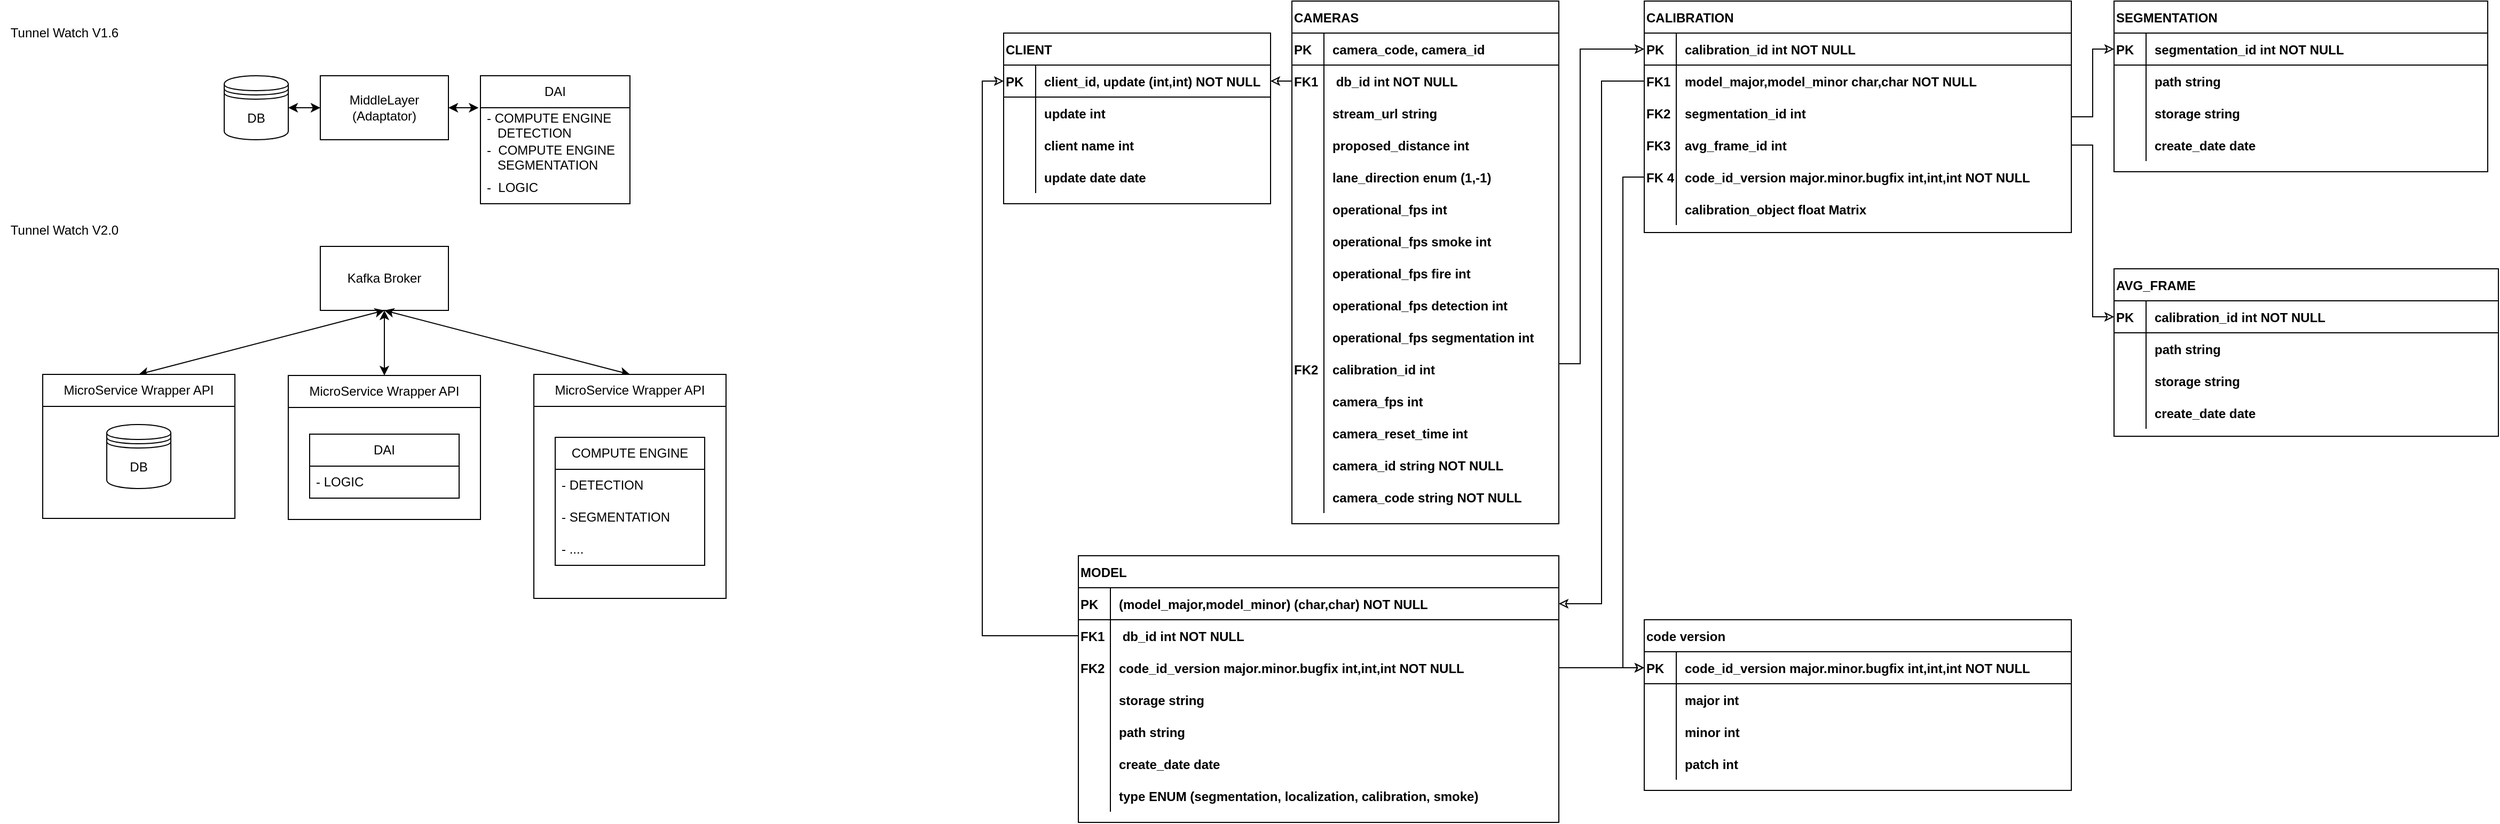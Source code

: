 <mxfile version="20.6.2" type="github">
  <diagram id="R2lEEEUBdFMjLlhIrx00" name="Page-1">
    <mxGraphModel dx="4019" dy="1780" grid="1" gridSize="10" guides="1" tooltips="1" connect="1" arrows="1" fold="1" page="1" pageScale="1" pageWidth="850" pageHeight="1100" math="0" shadow="0" extFonts="Permanent Marker^https://fonts.googleapis.com/css?family=Permanent+Marker">
      <root>
        <mxCell id="0" />
        <mxCell id="1" parent="0" />
        <mxCell id="C-vyLk0tnHw3VtMMgP7b-2" value="SEGMENTATION" style="shape=table;startSize=30;container=1;collapsible=1;childLayout=tableLayout;fixedRows=1;rowLines=0;fontStyle=1;align=left;resizeLast=1;strokeWidth=1;fillOpacity=0;" parent="1" vertex="1">
          <mxGeometry x="1160" y="80" width="350" height="160" as="geometry">
            <mxRectangle x="450" y="120" width="140" height="30" as="alternateBounds" />
          </mxGeometry>
        </mxCell>
        <mxCell id="C-vyLk0tnHw3VtMMgP7b-3" value="" style="shape=partialRectangle;collapsible=0;dropTarget=0;pointerEvents=0;points=[[0,0.5],[1,0.5]];portConstraint=eastwest;top=0;left=0;right=0;bottom=1;strokeWidth=1;startSize=30;fontStyle=1;align=left;fillOpacity=0;" parent="C-vyLk0tnHw3VtMMgP7b-2" vertex="1">
          <mxGeometry y="30" width="350" height="30" as="geometry" />
        </mxCell>
        <mxCell id="C-vyLk0tnHw3VtMMgP7b-4" value="PK" style="shape=partialRectangle;overflow=hidden;connectable=0;top=0;left=0;bottom=0;right=0;fontStyle=1;strokeWidth=1;startSize=30;align=left;fillOpacity=0;" parent="C-vyLk0tnHw3VtMMgP7b-3" vertex="1">
          <mxGeometry width="30" height="30" as="geometry">
            <mxRectangle width="30" height="30" as="alternateBounds" />
          </mxGeometry>
        </mxCell>
        <mxCell id="C-vyLk0tnHw3VtMMgP7b-5" value="segmentation_id int NOT NULL " style="shape=partialRectangle;overflow=hidden;connectable=0;top=0;left=0;bottom=0;right=0;align=left;spacingLeft=6;fontStyle=1;strokeWidth=1;startSize=30;fillOpacity=0;" parent="C-vyLk0tnHw3VtMMgP7b-3" vertex="1">
          <mxGeometry x="30" width="320" height="30" as="geometry">
            <mxRectangle width="320" height="30" as="alternateBounds" />
          </mxGeometry>
        </mxCell>
        <mxCell id="C-vyLk0tnHw3VtMMgP7b-9" value="" style="shape=partialRectangle;collapsible=0;dropTarget=0;pointerEvents=0;points=[[0,0.5],[1,0.5]];portConstraint=eastwest;top=0;left=0;right=0;bottom=0;strokeWidth=1;startSize=30;fontStyle=1;align=left;fillOpacity=0;" parent="C-vyLk0tnHw3VtMMgP7b-2" vertex="1">
          <mxGeometry y="60" width="350" height="30" as="geometry" />
        </mxCell>
        <mxCell id="C-vyLk0tnHw3VtMMgP7b-10" value="" style="shape=partialRectangle;overflow=hidden;connectable=0;top=0;left=0;bottom=0;right=0;strokeWidth=1;startSize=30;fontStyle=1;align=left;fillOpacity=0;" parent="C-vyLk0tnHw3VtMMgP7b-9" vertex="1">
          <mxGeometry width="30" height="30" as="geometry">
            <mxRectangle width="30" height="30" as="alternateBounds" />
          </mxGeometry>
        </mxCell>
        <mxCell id="C-vyLk0tnHw3VtMMgP7b-11" value="path string" style="shape=partialRectangle;overflow=hidden;connectable=0;top=0;left=0;bottom=0;right=0;align=left;spacingLeft=6;strokeWidth=1;startSize=30;fontStyle=1;fillOpacity=0;" parent="C-vyLk0tnHw3VtMMgP7b-9" vertex="1">
          <mxGeometry x="30" width="320" height="30" as="geometry">
            <mxRectangle width="320" height="30" as="alternateBounds" />
          </mxGeometry>
        </mxCell>
        <mxCell id="N7TVtfNPH1mrvqPcN6rD-39" value="" style="shape=partialRectangle;collapsible=0;dropTarget=0;pointerEvents=0;points=[[0,0.5],[1,0.5]];portConstraint=eastwest;top=0;left=0;right=0;bottom=0;strokeWidth=1;startSize=30;fontStyle=1;align=left;fillOpacity=0;" parent="C-vyLk0tnHw3VtMMgP7b-2" vertex="1">
          <mxGeometry y="90" width="350" height="30" as="geometry" />
        </mxCell>
        <mxCell id="N7TVtfNPH1mrvqPcN6rD-40" value="" style="shape=partialRectangle;overflow=hidden;connectable=0;top=0;left=0;bottom=0;right=0;strokeWidth=1;startSize=30;fontStyle=1;align=left;fillOpacity=0;" parent="N7TVtfNPH1mrvqPcN6rD-39" vertex="1">
          <mxGeometry width="30" height="30" as="geometry">
            <mxRectangle width="30" height="30" as="alternateBounds" />
          </mxGeometry>
        </mxCell>
        <mxCell id="N7TVtfNPH1mrvqPcN6rD-41" value="storage string" style="shape=partialRectangle;overflow=hidden;connectable=0;top=0;left=0;bottom=0;right=0;align=left;spacingLeft=6;strokeWidth=1;startSize=30;fontStyle=1;fillOpacity=0;" parent="N7TVtfNPH1mrvqPcN6rD-39" vertex="1">
          <mxGeometry x="30" width="320" height="30" as="geometry">
            <mxRectangle width="320" height="30" as="alternateBounds" />
          </mxGeometry>
        </mxCell>
        <mxCell id="N7TVtfNPH1mrvqPcN6rD-138" value="" style="shape=tableRow;horizontal=0;startSize=0;swimlaneHead=0;swimlaneBody=0;collapsible=0;dropTarget=0;points=[[0,0.5],[1,0.5]];portConstraint=eastwest;top=0;left=0;right=0;bottom=0;strokeWidth=1;fontStyle=1;align=left;fillOpacity=0;" parent="C-vyLk0tnHw3VtMMgP7b-2" vertex="1">
          <mxGeometry y="120" width="350" height="30" as="geometry" />
        </mxCell>
        <mxCell id="N7TVtfNPH1mrvqPcN6rD-139" value="" style="shape=partialRectangle;connectable=0;top=0;left=0;bottom=0;right=0;editable=1;overflow=hidden;strokeWidth=1;startSize=30;fontStyle=1;align=left;fillOpacity=0;" parent="N7TVtfNPH1mrvqPcN6rD-138" vertex="1">
          <mxGeometry width="30" height="30" as="geometry">
            <mxRectangle width="30" height="30" as="alternateBounds" />
          </mxGeometry>
        </mxCell>
        <mxCell id="N7TVtfNPH1mrvqPcN6rD-140" value="create_date date" style="shape=partialRectangle;connectable=0;top=0;left=0;bottom=0;right=0;align=left;spacingLeft=6;overflow=hidden;strokeWidth=1;startSize=30;fontStyle=1;fillOpacity=0;" parent="N7TVtfNPH1mrvqPcN6rD-138" vertex="1">
          <mxGeometry x="30" width="320" height="30" as="geometry">
            <mxRectangle width="320" height="30" as="alternateBounds" />
          </mxGeometry>
        </mxCell>
        <mxCell id="C-vyLk0tnHw3VtMMgP7b-23" value="CAMERAS" style="shape=table;startSize=30;container=1;collapsible=1;childLayout=tableLayout;fixedRows=1;rowLines=0;fontStyle=1;align=left;resizeLast=1;strokeWidth=1;fillOpacity=0;" parent="1" vertex="1">
          <mxGeometry x="390" y="80" width="250" height="490" as="geometry">
            <mxRectangle x="120" y="120" width="100" height="30" as="alternateBounds" />
          </mxGeometry>
        </mxCell>
        <mxCell id="C-vyLk0tnHw3VtMMgP7b-24" value="" style="shape=partialRectangle;collapsible=0;dropTarget=0;pointerEvents=0;points=[[0,0.5],[1,0.5]];portConstraint=eastwest;top=0;left=0;right=0;bottom=1;strokeWidth=1;startSize=30;fontStyle=1;align=left;fillOpacity=0;" parent="C-vyLk0tnHw3VtMMgP7b-23" vertex="1">
          <mxGeometry y="30" width="250" height="30" as="geometry" />
        </mxCell>
        <mxCell id="C-vyLk0tnHw3VtMMgP7b-25" value="PK" style="shape=partialRectangle;overflow=hidden;connectable=0;top=0;left=0;bottom=0;right=0;fontStyle=1;strokeWidth=1;startSize=30;align=left;fillOpacity=0;" parent="C-vyLk0tnHw3VtMMgP7b-24" vertex="1">
          <mxGeometry width="30" height="30" as="geometry">
            <mxRectangle width="30" height="30" as="alternateBounds" />
          </mxGeometry>
        </mxCell>
        <mxCell id="C-vyLk0tnHw3VtMMgP7b-26" value="camera_code, camera_id" style="shape=partialRectangle;overflow=hidden;connectable=0;top=0;left=0;bottom=0;right=0;align=left;spacingLeft=6;fontStyle=1;strokeWidth=1;startSize=30;fillOpacity=0;" parent="C-vyLk0tnHw3VtMMgP7b-24" vertex="1">
          <mxGeometry x="30" width="220" height="30" as="geometry">
            <mxRectangle width="220" height="30" as="alternateBounds" />
          </mxGeometry>
        </mxCell>
        <mxCell id="N7TVtfNPH1mrvqPcN6rD-169" value="" style="shape=tableRow;horizontal=0;startSize=0;swimlaneHead=0;swimlaneBody=0;collapsible=0;dropTarget=0;points=[[0,0.5],[1,0.5]];portConstraint=eastwest;top=0;left=0;right=0;bottom=0;strokeWidth=1;fontStyle=1;align=left;fillOpacity=0;" parent="C-vyLk0tnHw3VtMMgP7b-23" vertex="1">
          <mxGeometry y="60" width="250" height="30" as="geometry" />
        </mxCell>
        <mxCell id="N7TVtfNPH1mrvqPcN6rD-170" value="FK1" style="shape=partialRectangle;connectable=0;top=0;left=0;bottom=0;right=0;fontStyle=1;overflow=hidden;strokeWidth=1;startSize=30;align=left;fillOpacity=0;" parent="N7TVtfNPH1mrvqPcN6rD-169" vertex="1">
          <mxGeometry width="30" height="30" as="geometry">
            <mxRectangle width="30" height="30" as="alternateBounds" />
          </mxGeometry>
        </mxCell>
        <mxCell id="N7TVtfNPH1mrvqPcN6rD-171" value=" db_id int NOT NULL" style="shape=partialRectangle;connectable=0;top=0;left=0;bottom=0;right=0;align=left;spacingLeft=6;fontStyle=1;overflow=hidden;strokeWidth=1;startSize=30;fillOpacity=0;" parent="N7TVtfNPH1mrvqPcN6rD-169" vertex="1">
          <mxGeometry x="30" width="220" height="30" as="geometry">
            <mxRectangle width="220" height="30" as="alternateBounds" />
          </mxGeometry>
        </mxCell>
        <mxCell id="C-vyLk0tnHw3VtMMgP7b-27" value="" style="shape=partialRectangle;collapsible=0;dropTarget=0;pointerEvents=0;points=[[0,0.5],[1,0.5]];portConstraint=eastwest;top=0;left=0;right=0;bottom=0;strokeWidth=1;startSize=30;fontStyle=1;align=left;fillOpacity=0;" parent="C-vyLk0tnHw3VtMMgP7b-23" vertex="1">
          <mxGeometry y="90" width="250" height="30" as="geometry" />
        </mxCell>
        <mxCell id="C-vyLk0tnHw3VtMMgP7b-28" value="" style="shape=partialRectangle;overflow=hidden;connectable=0;top=0;left=0;bottom=0;right=0;strokeWidth=1;startSize=30;fontStyle=1;align=left;fillOpacity=0;" parent="C-vyLk0tnHw3VtMMgP7b-27" vertex="1">
          <mxGeometry width="30" height="30" as="geometry">
            <mxRectangle width="30" height="30" as="alternateBounds" />
          </mxGeometry>
        </mxCell>
        <mxCell id="C-vyLk0tnHw3VtMMgP7b-29" value="stream_url string" style="shape=partialRectangle;overflow=hidden;connectable=0;top=0;left=0;bottom=0;right=0;align=left;spacingLeft=6;strokeWidth=1;startSize=30;fontStyle=1;fillOpacity=0;" parent="C-vyLk0tnHw3VtMMgP7b-27" vertex="1">
          <mxGeometry x="30" width="220" height="30" as="geometry">
            <mxRectangle width="220" height="30" as="alternateBounds" />
          </mxGeometry>
        </mxCell>
        <mxCell id="N7TVtfNPH1mrvqPcN6rD-126" value="" style="shape=tableRow;horizontal=0;startSize=0;swimlaneHead=0;swimlaneBody=0;collapsible=0;dropTarget=0;points=[[0,0.5],[1,0.5]];portConstraint=eastwest;top=0;left=0;right=0;bottom=0;strokeWidth=1;fontStyle=1;align=left;fillOpacity=0;" parent="C-vyLk0tnHw3VtMMgP7b-23" vertex="1">
          <mxGeometry y="120" width="250" height="30" as="geometry" />
        </mxCell>
        <mxCell id="N7TVtfNPH1mrvqPcN6rD-127" value="" style="shape=partialRectangle;connectable=0;top=0;left=0;bottom=0;right=0;editable=1;overflow=hidden;strokeWidth=1;startSize=30;fontStyle=1;align=left;fillOpacity=0;" parent="N7TVtfNPH1mrvqPcN6rD-126" vertex="1">
          <mxGeometry width="30" height="30" as="geometry">
            <mxRectangle width="30" height="30" as="alternateBounds" />
          </mxGeometry>
        </mxCell>
        <mxCell id="N7TVtfNPH1mrvqPcN6rD-128" value="proposed_distance int" style="shape=partialRectangle;connectable=0;top=0;left=0;bottom=0;right=0;align=left;spacingLeft=6;overflow=hidden;strokeWidth=1;startSize=30;fontStyle=1;fillOpacity=0;" parent="N7TVtfNPH1mrvqPcN6rD-126" vertex="1">
          <mxGeometry x="30" width="220" height="30" as="geometry">
            <mxRectangle width="220" height="30" as="alternateBounds" />
          </mxGeometry>
        </mxCell>
        <mxCell id="QD3TEROpQWLYoImufcCq-11" value="" style="shape=tableRow;horizontal=0;startSize=0;swimlaneHead=0;swimlaneBody=0;collapsible=0;dropTarget=0;points=[[0,0.5],[1,0.5]];portConstraint=eastwest;top=0;left=0;right=0;bottom=0;strokeWidth=1;fontStyle=1;align=left;fillOpacity=0;" parent="C-vyLk0tnHw3VtMMgP7b-23" vertex="1">
          <mxGeometry y="150" width="250" height="30" as="geometry" />
        </mxCell>
        <mxCell id="QD3TEROpQWLYoImufcCq-12" value="" style="shape=partialRectangle;connectable=0;top=0;left=0;bottom=0;right=0;editable=1;overflow=hidden;strokeWidth=1;startSize=30;fontStyle=1;align=left;fillOpacity=0;" parent="QD3TEROpQWLYoImufcCq-11" vertex="1">
          <mxGeometry width="30" height="30" as="geometry">
            <mxRectangle width="30" height="30" as="alternateBounds" />
          </mxGeometry>
        </mxCell>
        <mxCell id="QD3TEROpQWLYoImufcCq-13" value="lane_direction enum (1,-1)" style="shape=partialRectangle;connectable=0;top=0;left=0;bottom=0;right=0;align=left;spacingLeft=6;overflow=hidden;strokeWidth=1;startSize=30;fontStyle=1;fillOpacity=0;" parent="QD3TEROpQWLYoImufcCq-11" vertex="1">
          <mxGeometry x="30" width="220" height="30" as="geometry">
            <mxRectangle width="220" height="30" as="alternateBounds" />
          </mxGeometry>
        </mxCell>
        <mxCell id="QD3TEROpQWLYoImufcCq-8" value="" style="shape=tableRow;horizontal=0;startSize=0;swimlaneHead=0;swimlaneBody=0;collapsible=0;dropTarget=0;points=[[0,0.5],[1,0.5]];portConstraint=eastwest;top=0;left=0;right=0;bottom=0;strokeWidth=1;fontStyle=1;align=left;fillOpacity=0;" parent="C-vyLk0tnHw3VtMMgP7b-23" vertex="1">
          <mxGeometry y="180" width="250" height="30" as="geometry" />
        </mxCell>
        <mxCell id="QD3TEROpQWLYoImufcCq-9" value="" style="shape=partialRectangle;connectable=0;top=0;left=0;bottom=0;right=0;editable=1;overflow=hidden;strokeWidth=1;startSize=30;fontStyle=1;align=left;fillOpacity=0;" parent="QD3TEROpQWLYoImufcCq-8" vertex="1">
          <mxGeometry width="30" height="30" as="geometry">
            <mxRectangle width="30" height="30" as="alternateBounds" />
          </mxGeometry>
        </mxCell>
        <mxCell id="QD3TEROpQWLYoImufcCq-10" value="operational_fps int" style="shape=partialRectangle;connectable=0;top=0;left=0;bottom=0;right=0;align=left;spacingLeft=6;overflow=hidden;strokeWidth=1;startSize=30;fontStyle=1;fillOpacity=0;" parent="QD3TEROpQWLYoImufcCq-8" vertex="1">
          <mxGeometry x="30" width="220" height="30" as="geometry">
            <mxRectangle width="220" height="30" as="alternateBounds" />
          </mxGeometry>
        </mxCell>
        <mxCell id="N7TVtfNPH1mrvqPcN6rD-132" value="" style="shape=tableRow;horizontal=0;startSize=0;swimlaneHead=0;swimlaneBody=0;collapsible=0;dropTarget=0;points=[[0,0.5],[1,0.5]];portConstraint=eastwest;top=0;left=0;right=0;bottom=0;strokeWidth=1;fontStyle=1;align=left;fillOpacity=0;" parent="C-vyLk0tnHw3VtMMgP7b-23" vertex="1">
          <mxGeometry y="210" width="250" height="30" as="geometry" />
        </mxCell>
        <mxCell id="N7TVtfNPH1mrvqPcN6rD-133" value="" style="shape=partialRectangle;connectable=0;top=0;left=0;bottom=0;right=0;editable=1;overflow=hidden;strokeWidth=1;startSize=30;fontStyle=1;align=left;fillOpacity=0;" parent="N7TVtfNPH1mrvqPcN6rD-132" vertex="1">
          <mxGeometry width="30" height="30" as="geometry">
            <mxRectangle width="30" height="30" as="alternateBounds" />
          </mxGeometry>
        </mxCell>
        <mxCell id="N7TVtfNPH1mrvqPcN6rD-134" value="operational_fps smoke int" style="shape=partialRectangle;connectable=0;top=0;left=0;bottom=0;right=0;align=left;spacingLeft=6;overflow=hidden;strokeWidth=1;startSize=30;fontStyle=1;fillOpacity=0;" parent="N7TVtfNPH1mrvqPcN6rD-132" vertex="1">
          <mxGeometry x="30" width="220" height="30" as="geometry">
            <mxRectangle width="220" height="30" as="alternateBounds" />
          </mxGeometry>
        </mxCell>
        <mxCell id="QD3TEROpQWLYoImufcCq-101" value="" style="shape=tableRow;horizontal=0;startSize=0;swimlaneHead=0;swimlaneBody=0;collapsible=0;dropTarget=0;points=[[0,0.5],[1,0.5]];portConstraint=eastwest;top=0;left=0;right=0;bottom=0;strokeWidth=1;fontStyle=1;align=left;fillOpacity=0;" parent="C-vyLk0tnHw3VtMMgP7b-23" vertex="1">
          <mxGeometry y="240" width="250" height="30" as="geometry" />
        </mxCell>
        <mxCell id="QD3TEROpQWLYoImufcCq-102" value="" style="shape=partialRectangle;connectable=0;top=0;left=0;bottom=0;right=0;editable=1;overflow=hidden;strokeWidth=1;startSize=30;fontStyle=1;align=left;fillOpacity=0;" parent="QD3TEROpQWLYoImufcCq-101" vertex="1">
          <mxGeometry width="30" height="30" as="geometry">
            <mxRectangle width="30" height="30" as="alternateBounds" />
          </mxGeometry>
        </mxCell>
        <mxCell id="QD3TEROpQWLYoImufcCq-103" value="operational_fps fire int" style="shape=partialRectangle;connectable=0;top=0;left=0;bottom=0;right=0;align=left;spacingLeft=6;overflow=hidden;strokeWidth=1;startSize=30;fontStyle=1;fillOpacity=0;" parent="QD3TEROpQWLYoImufcCq-101" vertex="1">
          <mxGeometry x="30" width="220" height="30" as="geometry">
            <mxRectangle width="220" height="30" as="alternateBounds" />
          </mxGeometry>
        </mxCell>
        <mxCell id="uGHviyEp8HrkVmWR_QCQ-53" value="" style="shape=tableRow;horizontal=0;startSize=0;swimlaneHead=0;swimlaneBody=0;collapsible=0;dropTarget=0;points=[[0,0.5],[1,0.5]];portConstraint=eastwest;top=0;left=0;right=0;bottom=0;strokeWidth=1;fontStyle=1;align=left;fillOpacity=0;" vertex="1" parent="C-vyLk0tnHw3VtMMgP7b-23">
          <mxGeometry y="270" width="250" height="30" as="geometry" />
        </mxCell>
        <mxCell id="uGHviyEp8HrkVmWR_QCQ-54" value="" style="shape=partialRectangle;connectable=0;top=0;left=0;bottom=0;right=0;editable=1;overflow=hidden;strokeWidth=1;startSize=30;fontStyle=1;align=left;fillOpacity=0;" vertex="1" parent="uGHviyEp8HrkVmWR_QCQ-53">
          <mxGeometry width="30" height="30" as="geometry">
            <mxRectangle width="30" height="30" as="alternateBounds" />
          </mxGeometry>
        </mxCell>
        <mxCell id="uGHviyEp8HrkVmWR_QCQ-55" value="operational_fps detection int" style="shape=partialRectangle;connectable=0;top=0;left=0;bottom=0;right=0;align=left;spacingLeft=6;overflow=hidden;strokeWidth=1;startSize=30;fontStyle=1;fillOpacity=0;" vertex="1" parent="uGHviyEp8HrkVmWR_QCQ-53">
          <mxGeometry x="30" width="220" height="30" as="geometry">
            <mxRectangle width="220" height="30" as="alternateBounds" />
          </mxGeometry>
        </mxCell>
        <mxCell id="QD3TEROpQWLYoImufcCq-14" value="" style="shape=tableRow;horizontal=0;startSize=0;swimlaneHead=0;swimlaneBody=0;collapsible=0;dropTarget=0;points=[[0,0.5],[1,0.5]];portConstraint=eastwest;top=0;left=0;right=0;bottom=0;strokeWidth=1;fontStyle=1;align=left;fillOpacity=0;" parent="C-vyLk0tnHw3VtMMgP7b-23" vertex="1">
          <mxGeometry y="300" width="250" height="30" as="geometry" />
        </mxCell>
        <mxCell id="QD3TEROpQWLYoImufcCq-15" value="" style="shape=partialRectangle;connectable=0;top=0;left=0;bottom=0;right=0;editable=1;overflow=hidden;strokeWidth=1;startSize=30;fontStyle=1;align=left;fillOpacity=0;" parent="QD3TEROpQWLYoImufcCq-14" vertex="1">
          <mxGeometry width="30" height="30" as="geometry">
            <mxRectangle width="30" height="30" as="alternateBounds" />
          </mxGeometry>
        </mxCell>
        <mxCell id="QD3TEROpQWLYoImufcCq-16" value="operational_fps segmentation int" style="shape=partialRectangle;connectable=0;top=0;left=0;bottom=0;right=0;align=left;spacingLeft=6;overflow=hidden;strokeWidth=1;startSize=30;fontStyle=1;fillOpacity=0;" parent="QD3TEROpQWLYoImufcCq-14" vertex="1">
          <mxGeometry x="30" width="220" height="30" as="geometry">
            <mxRectangle width="220" height="30" as="alternateBounds" />
          </mxGeometry>
        </mxCell>
        <mxCell id="QD3TEROpQWLYoImufcCq-22" value="" style="shape=tableRow;horizontal=0;startSize=0;swimlaneHead=0;swimlaneBody=0;collapsible=0;dropTarget=0;points=[[0,0.5],[1,0.5]];portConstraint=eastwest;top=0;left=0;right=0;bottom=0;strokeWidth=1;fontStyle=1;align=left;fillOpacity=0;" parent="C-vyLk0tnHw3VtMMgP7b-23" vertex="1">
          <mxGeometry y="330" width="250" height="30" as="geometry" />
        </mxCell>
        <mxCell id="QD3TEROpQWLYoImufcCq-23" value="FK2" style="shape=partialRectangle;connectable=0;top=0;left=0;bottom=0;right=0;editable=1;overflow=hidden;strokeWidth=1;startSize=30;fontStyle=1;align=left;fillOpacity=0;" parent="QD3TEROpQWLYoImufcCq-22" vertex="1">
          <mxGeometry width="30" height="30" as="geometry">
            <mxRectangle width="30" height="30" as="alternateBounds" />
          </mxGeometry>
        </mxCell>
        <mxCell id="QD3TEROpQWLYoImufcCq-24" value="calibration_id int" style="shape=partialRectangle;connectable=0;top=0;left=0;bottom=0;right=0;align=left;spacingLeft=6;overflow=hidden;strokeWidth=1;startSize=30;fontStyle=1;fillOpacity=0;" parent="QD3TEROpQWLYoImufcCq-22" vertex="1">
          <mxGeometry x="30" width="220" height="30" as="geometry">
            <mxRectangle width="220" height="30" as="alternateBounds" />
          </mxGeometry>
        </mxCell>
        <mxCell id="uGHviyEp8HrkVmWR_QCQ-50" value="" style="shape=tableRow;horizontal=0;startSize=0;swimlaneHead=0;swimlaneBody=0;collapsible=0;dropTarget=0;points=[[0,0.5],[1,0.5]];portConstraint=eastwest;top=0;left=0;right=0;bottom=0;strokeWidth=1;fontStyle=1;align=left;fillOpacity=0;" vertex="1" parent="C-vyLk0tnHw3VtMMgP7b-23">
          <mxGeometry y="360" width="250" height="30" as="geometry" />
        </mxCell>
        <mxCell id="uGHviyEp8HrkVmWR_QCQ-51" value="" style="shape=partialRectangle;connectable=0;top=0;left=0;bottom=0;right=0;editable=1;overflow=hidden;strokeWidth=1;startSize=30;fontStyle=1;align=left;fillOpacity=0;" vertex="1" parent="uGHviyEp8HrkVmWR_QCQ-50">
          <mxGeometry width="30" height="30" as="geometry">
            <mxRectangle width="30" height="30" as="alternateBounds" />
          </mxGeometry>
        </mxCell>
        <mxCell id="uGHviyEp8HrkVmWR_QCQ-52" value="camera_fps int" style="shape=partialRectangle;connectable=0;top=0;left=0;bottom=0;right=0;align=left;spacingLeft=6;overflow=hidden;strokeWidth=1;startSize=30;fontStyle=1;fillOpacity=0;" vertex="1" parent="uGHviyEp8HrkVmWR_QCQ-50">
          <mxGeometry x="30" width="220" height="30" as="geometry">
            <mxRectangle width="220" height="30" as="alternateBounds" />
          </mxGeometry>
        </mxCell>
        <mxCell id="QD3TEROpQWLYoImufcCq-19" value="" style="shape=tableRow;horizontal=0;startSize=0;swimlaneHead=0;swimlaneBody=0;collapsible=0;dropTarget=0;points=[[0,0.5],[1,0.5]];portConstraint=eastwest;top=0;left=0;right=0;bottom=0;strokeWidth=1;fontStyle=1;align=left;fillOpacity=0;" parent="C-vyLk0tnHw3VtMMgP7b-23" vertex="1">
          <mxGeometry y="390" width="250" height="30" as="geometry" />
        </mxCell>
        <mxCell id="QD3TEROpQWLYoImufcCq-20" value="" style="shape=partialRectangle;connectable=0;top=0;left=0;bottom=0;right=0;editable=1;overflow=hidden;strokeWidth=1;startSize=30;fontStyle=1;align=left;fillOpacity=0;" parent="QD3TEROpQWLYoImufcCq-19" vertex="1">
          <mxGeometry width="30" height="30" as="geometry">
            <mxRectangle width="30" height="30" as="alternateBounds" />
          </mxGeometry>
        </mxCell>
        <mxCell id="QD3TEROpQWLYoImufcCq-21" value="camera_reset_time int" style="shape=partialRectangle;connectable=0;top=0;left=0;bottom=0;right=0;align=left;spacingLeft=6;overflow=hidden;strokeWidth=1;startSize=30;fontStyle=1;fillOpacity=0;" parent="QD3TEROpQWLYoImufcCq-19" vertex="1">
          <mxGeometry x="30" width="220" height="30" as="geometry">
            <mxRectangle width="220" height="30" as="alternateBounds" />
          </mxGeometry>
        </mxCell>
        <mxCell id="QD3TEROpQWLYoImufcCq-4" value="" style="shape=tableRow;horizontal=0;startSize=0;swimlaneHead=0;swimlaneBody=0;collapsible=0;dropTarget=0;points=[[0,0.5],[1,0.5]];portConstraint=eastwest;top=0;left=0;right=0;bottom=0;strokeWidth=1;fontStyle=1;align=left;fillOpacity=0;" parent="C-vyLk0tnHw3VtMMgP7b-23" vertex="1">
          <mxGeometry y="420" width="250" height="30" as="geometry" />
        </mxCell>
        <mxCell id="QD3TEROpQWLYoImufcCq-5" value="" style="shape=partialRectangle;connectable=0;top=0;left=0;bottom=0;right=0;editable=1;overflow=hidden;strokeWidth=1;startSize=30;fontStyle=1;align=left;fillOpacity=0;" parent="QD3TEROpQWLYoImufcCq-4" vertex="1">
          <mxGeometry width="30" height="30" as="geometry">
            <mxRectangle width="30" height="30" as="alternateBounds" />
          </mxGeometry>
        </mxCell>
        <mxCell id="QD3TEROpQWLYoImufcCq-6" value="camera_id string NOT NULL" style="shape=partialRectangle;connectable=0;top=0;left=0;bottom=0;right=0;align=left;spacingLeft=6;overflow=hidden;strokeWidth=1;startSize=30;fontStyle=1;fillOpacity=0;" parent="QD3TEROpQWLYoImufcCq-4" vertex="1">
          <mxGeometry x="30" width="220" height="30" as="geometry">
            <mxRectangle width="220" height="30" as="alternateBounds" />
          </mxGeometry>
        </mxCell>
        <mxCell id="N7TVtfNPH1mrvqPcN6rD-135" value="" style="shape=tableRow;horizontal=0;startSize=0;swimlaneHead=0;swimlaneBody=0;collapsible=0;dropTarget=0;points=[[0,0.5],[1,0.5]];portConstraint=eastwest;top=0;left=0;right=0;bottom=0;strokeWidth=1;fontStyle=1;align=left;fillOpacity=0;" parent="C-vyLk0tnHw3VtMMgP7b-23" vertex="1">
          <mxGeometry y="450" width="250" height="30" as="geometry" />
        </mxCell>
        <mxCell id="N7TVtfNPH1mrvqPcN6rD-136" value="" style="shape=partialRectangle;connectable=0;top=0;left=0;bottom=0;right=0;editable=1;overflow=hidden;strokeWidth=1;startSize=30;fontStyle=1;align=left;fillOpacity=0;" parent="N7TVtfNPH1mrvqPcN6rD-135" vertex="1">
          <mxGeometry width="30" height="30" as="geometry">
            <mxRectangle width="30" height="30" as="alternateBounds" />
          </mxGeometry>
        </mxCell>
        <mxCell id="N7TVtfNPH1mrvqPcN6rD-137" value="camera_code string NOT NULL" style="shape=partialRectangle;connectable=0;top=0;left=0;bottom=0;right=0;align=left;spacingLeft=6;overflow=hidden;strokeWidth=1;startSize=30;fontStyle=1;fillOpacity=0;" parent="N7TVtfNPH1mrvqPcN6rD-135" vertex="1">
          <mxGeometry x="30" width="220" height="30" as="geometry">
            <mxRectangle width="220" height="30" as="alternateBounds" />
          </mxGeometry>
        </mxCell>
        <mxCell id="N7TVtfNPH1mrvqPcN6rD-150" value="CLIENT" style="shape=table;startSize=30;container=1;collapsible=1;childLayout=tableLayout;fixedRows=1;rowLines=0;fontStyle=1;align=left;resizeLast=1;strokeWidth=1;fillOpacity=0;" parent="1" vertex="1">
          <mxGeometry x="120" y="110" width="250" height="160" as="geometry">
            <mxRectangle x="120" y="120" width="100" height="30" as="alternateBounds" />
          </mxGeometry>
        </mxCell>
        <mxCell id="N7TVtfNPH1mrvqPcN6rD-151" value="" style="shape=partialRectangle;collapsible=0;dropTarget=0;pointerEvents=0;points=[[0,0.5],[1,0.5]];portConstraint=eastwest;top=0;left=0;right=0;bottom=1;strokeWidth=1;startSize=30;fontStyle=1;align=left;fillOpacity=0;" parent="N7TVtfNPH1mrvqPcN6rD-150" vertex="1">
          <mxGeometry y="30" width="250" height="30" as="geometry" />
        </mxCell>
        <mxCell id="N7TVtfNPH1mrvqPcN6rD-152" value="PK" style="shape=partialRectangle;overflow=hidden;connectable=0;top=0;left=0;bottom=0;right=0;fontStyle=1;strokeWidth=1;startSize=30;align=left;fillOpacity=0;" parent="N7TVtfNPH1mrvqPcN6rD-151" vertex="1">
          <mxGeometry width="30" height="30" as="geometry">
            <mxRectangle width="30" height="30" as="alternateBounds" />
          </mxGeometry>
        </mxCell>
        <mxCell id="N7TVtfNPH1mrvqPcN6rD-153" value="client_id, update (int,int) NOT NULL" style="shape=partialRectangle;overflow=hidden;connectable=0;top=0;left=0;bottom=0;right=0;align=left;spacingLeft=6;fontStyle=1;strokeWidth=1;startSize=30;fillOpacity=0;" parent="N7TVtfNPH1mrvqPcN6rD-151" vertex="1">
          <mxGeometry x="30" width="220" height="30" as="geometry">
            <mxRectangle width="220" height="30" as="alternateBounds" />
          </mxGeometry>
        </mxCell>
        <mxCell id="uGHviyEp8HrkVmWR_QCQ-44" value="" style="shape=partialRectangle;collapsible=0;dropTarget=0;pointerEvents=0;points=[[0,0.5],[1,0.5]];portConstraint=eastwest;top=0;left=0;right=0;bottom=0;strokeWidth=1;startSize=30;fontStyle=1;align=left;fillOpacity=0;" vertex="1" parent="N7TVtfNPH1mrvqPcN6rD-150">
          <mxGeometry y="60" width="250" height="30" as="geometry" />
        </mxCell>
        <mxCell id="uGHviyEp8HrkVmWR_QCQ-45" value="" style="shape=partialRectangle;overflow=hidden;connectable=0;top=0;left=0;bottom=0;right=0;strokeWidth=1;startSize=30;fontStyle=1;align=left;fillOpacity=0;" vertex="1" parent="uGHviyEp8HrkVmWR_QCQ-44">
          <mxGeometry width="30" height="30" as="geometry">
            <mxRectangle width="30" height="30" as="alternateBounds" />
          </mxGeometry>
        </mxCell>
        <mxCell id="uGHviyEp8HrkVmWR_QCQ-46" value="update int" style="shape=partialRectangle;overflow=hidden;connectable=0;top=0;left=0;bottom=0;right=0;align=left;spacingLeft=6;strokeWidth=1;startSize=30;fontStyle=1;fillOpacity=0;" vertex="1" parent="uGHviyEp8HrkVmWR_QCQ-44">
          <mxGeometry x="30" width="220" height="30" as="geometry">
            <mxRectangle width="220" height="30" as="alternateBounds" />
          </mxGeometry>
        </mxCell>
        <mxCell id="uGHviyEp8HrkVmWR_QCQ-47" value="" style="shape=partialRectangle;collapsible=0;dropTarget=0;pointerEvents=0;points=[[0,0.5],[1,0.5]];portConstraint=eastwest;top=0;left=0;right=0;bottom=0;strokeWidth=1;startSize=30;fontStyle=1;align=left;fillOpacity=0;" vertex="1" parent="N7TVtfNPH1mrvqPcN6rD-150">
          <mxGeometry y="90" width="250" height="30" as="geometry" />
        </mxCell>
        <mxCell id="uGHviyEp8HrkVmWR_QCQ-48" value="" style="shape=partialRectangle;overflow=hidden;connectable=0;top=0;left=0;bottom=0;right=0;strokeWidth=1;startSize=30;fontStyle=1;align=left;fillOpacity=0;" vertex="1" parent="uGHviyEp8HrkVmWR_QCQ-47">
          <mxGeometry width="30" height="30" as="geometry">
            <mxRectangle width="30" height="30" as="alternateBounds" />
          </mxGeometry>
        </mxCell>
        <mxCell id="uGHviyEp8HrkVmWR_QCQ-49" value="client name int" style="shape=partialRectangle;overflow=hidden;connectable=0;top=0;left=0;bottom=0;right=0;align=left;spacingLeft=6;strokeWidth=1;startSize=30;fontStyle=1;fillOpacity=0;" vertex="1" parent="uGHviyEp8HrkVmWR_QCQ-47">
          <mxGeometry x="30" width="220" height="30" as="geometry">
            <mxRectangle width="220" height="30" as="alternateBounds" />
          </mxGeometry>
        </mxCell>
        <mxCell id="N7TVtfNPH1mrvqPcN6rD-154" value="" style="shape=partialRectangle;collapsible=0;dropTarget=0;pointerEvents=0;points=[[0,0.5],[1,0.5]];portConstraint=eastwest;top=0;left=0;right=0;bottom=0;strokeWidth=1;startSize=30;fontStyle=1;align=left;fillOpacity=0;" parent="N7TVtfNPH1mrvqPcN6rD-150" vertex="1">
          <mxGeometry y="120" width="250" height="30" as="geometry" />
        </mxCell>
        <mxCell id="N7TVtfNPH1mrvqPcN6rD-155" value="" style="shape=partialRectangle;overflow=hidden;connectable=0;top=0;left=0;bottom=0;right=0;strokeWidth=1;startSize=30;fontStyle=1;align=left;fillOpacity=0;" parent="N7TVtfNPH1mrvqPcN6rD-154" vertex="1">
          <mxGeometry width="30" height="30" as="geometry">
            <mxRectangle width="30" height="30" as="alternateBounds" />
          </mxGeometry>
        </mxCell>
        <mxCell id="N7TVtfNPH1mrvqPcN6rD-156" value="update date date" style="shape=partialRectangle;overflow=hidden;connectable=0;top=0;left=0;bottom=0;right=0;align=left;spacingLeft=6;strokeWidth=1;startSize=30;fontStyle=1;fillOpacity=0;" parent="N7TVtfNPH1mrvqPcN6rD-154" vertex="1">
          <mxGeometry x="30" width="220" height="30" as="geometry">
            <mxRectangle width="220" height="30" as="alternateBounds" />
          </mxGeometry>
        </mxCell>
        <mxCell id="N7TVtfNPH1mrvqPcN6rD-172" style="edgeStyle=orthogonalEdgeStyle;rounded=0;orthogonalLoop=1;jettySize=auto;html=1;exitX=0;exitY=0.5;exitDx=0;exitDy=0;entryX=1;entryY=0.5;entryDx=0;entryDy=0;strokeWidth=1;fontSize=12;startSize=30;fontStyle=1;align=left;fillOpacity=0;" parent="1" source="N7TVtfNPH1mrvqPcN6rD-169" target="N7TVtfNPH1mrvqPcN6rD-151" edge="1">
          <mxGeometry relative="1" as="geometry" />
        </mxCell>
        <mxCell id="N7TVtfNPH1mrvqPcN6rD-192" value="MODEL" style="shape=table;startSize=30;container=1;collapsible=1;childLayout=tableLayout;fixedRows=1;rowLines=0;fontStyle=1;align=left;resizeLast=1;strokeWidth=1;fillOpacity=0;" parent="1" vertex="1">
          <mxGeometry x="190" y="600" width="450" height="250" as="geometry">
            <mxRectangle x="120" y="120" width="100" height="30" as="alternateBounds" />
          </mxGeometry>
        </mxCell>
        <mxCell id="N7TVtfNPH1mrvqPcN6rD-193" value="" style="shape=partialRectangle;collapsible=0;dropTarget=0;pointerEvents=0;points=[[0,0.5],[1,0.5]];portConstraint=eastwest;top=0;left=0;right=0;bottom=1;strokeWidth=1;startSize=30;fontStyle=1;align=left;fillOpacity=0;" parent="N7TVtfNPH1mrvqPcN6rD-192" vertex="1">
          <mxGeometry y="30" width="450" height="30" as="geometry" />
        </mxCell>
        <mxCell id="N7TVtfNPH1mrvqPcN6rD-194" value="PK" style="shape=partialRectangle;overflow=hidden;connectable=0;top=0;left=0;bottom=0;right=0;fontStyle=1;strokeWidth=1;startSize=30;align=left;fillOpacity=0;" parent="N7TVtfNPH1mrvqPcN6rD-193" vertex="1">
          <mxGeometry width="30" height="30" as="geometry">
            <mxRectangle width="30" height="30" as="alternateBounds" />
          </mxGeometry>
        </mxCell>
        <mxCell id="N7TVtfNPH1mrvqPcN6rD-195" value="(model_major,model_minor) (char,char) NOT NULL" style="shape=partialRectangle;overflow=hidden;connectable=0;top=0;left=0;bottom=0;right=0;align=left;spacingLeft=6;fontStyle=1;strokeWidth=1;startSize=30;fillOpacity=0;" parent="N7TVtfNPH1mrvqPcN6rD-193" vertex="1">
          <mxGeometry x="30" width="420" height="30" as="geometry">
            <mxRectangle width="420" height="30" as="alternateBounds" />
          </mxGeometry>
        </mxCell>
        <mxCell id="N7TVtfNPH1mrvqPcN6rD-199" value="" style="shape=tableRow;horizontal=0;startSize=0;swimlaneHead=0;swimlaneBody=0;collapsible=0;dropTarget=0;points=[[0,0.5],[1,0.5]];portConstraint=eastwest;top=0;left=0;right=0;bottom=0;strokeWidth=1;fontStyle=1;align=left;fillOpacity=0;" parent="N7TVtfNPH1mrvqPcN6rD-192" vertex="1">
          <mxGeometry y="60" width="450" height="30" as="geometry" />
        </mxCell>
        <mxCell id="N7TVtfNPH1mrvqPcN6rD-200" value="FK1" style="shape=partialRectangle;connectable=0;top=0;left=0;bottom=0;right=0;fontStyle=1;overflow=hidden;strokeWidth=1;startSize=30;align=left;fillOpacity=0;" parent="N7TVtfNPH1mrvqPcN6rD-199" vertex="1">
          <mxGeometry width="30" height="30" as="geometry">
            <mxRectangle width="30" height="30" as="alternateBounds" />
          </mxGeometry>
        </mxCell>
        <mxCell id="N7TVtfNPH1mrvqPcN6rD-201" value=" db_id int NOT NULL" style="shape=partialRectangle;connectable=0;top=0;left=0;bottom=0;right=0;align=left;spacingLeft=6;fontStyle=1;overflow=hidden;strokeWidth=1;startSize=30;fillOpacity=0;" parent="N7TVtfNPH1mrvqPcN6rD-199" vertex="1">
          <mxGeometry x="30" width="420" height="30" as="geometry">
            <mxRectangle width="420" height="30" as="alternateBounds" />
          </mxGeometry>
        </mxCell>
        <mxCell id="BFBuDWP6qZN-34i26mXP-14" value="" style="shape=tableRow;horizontal=0;startSize=0;swimlaneHead=0;swimlaneBody=0;collapsible=0;dropTarget=0;points=[[0,0.5],[1,0.5]];portConstraint=eastwest;top=0;left=0;right=0;bottom=0;strokeWidth=1;fontStyle=1;align=left;fillOpacity=0;" parent="N7TVtfNPH1mrvqPcN6rD-192" vertex="1">
          <mxGeometry y="90" width="450" height="30" as="geometry" />
        </mxCell>
        <mxCell id="BFBuDWP6qZN-34i26mXP-15" value="FK2" style="shape=partialRectangle;connectable=0;top=0;left=0;bottom=0;right=0;fontStyle=1;overflow=hidden;strokeWidth=1;startSize=30;align=left;fillOpacity=0;" parent="BFBuDWP6qZN-34i26mXP-14" vertex="1">
          <mxGeometry width="30" height="30" as="geometry">
            <mxRectangle width="30" height="30" as="alternateBounds" />
          </mxGeometry>
        </mxCell>
        <mxCell id="BFBuDWP6qZN-34i26mXP-16" value="code_id_version major.minor.bugfix int,int,int NOT NULL" style="shape=partialRectangle;connectable=0;top=0;left=0;bottom=0;right=0;align=left;spacingLeft=6;fontStyle=1;overflow=hidden;strokeWidth=1;startSize=30;fillOpacity=0;" parent="BFBuDWP6qZN-34i26mXP-14" vertex="1">
          <mxGeometry x="30" width="420" height="30" as="geometry">
            <mxRectangle width="420" height="30" as="alternateBounds" />
          </mxGeometry>
        </mxCell>
        <mxCell id="N7TVtfNPH1mrvqPcN6rD-196" value="" style="shape=partialRectangle;collapsible=0;dropTarget=0;pointerEvents=0;points=[[0,0.5],[1,0.5]];portConstraint=eastwest;top=0;left=0;right=0;bottom=0;strokeWidth=1;startSize=30;fontStyle=1;align=left;fillOpacity=0;" parent="N7TVtfNPH1mrvqPcN6rD-192" vertex="1">
          <mxGeometry y="120" width="450" height="30" as="geometry" />
        </mxCell>
        <mxCell id="N7TVtfNPH1mrvqPcN6rD-197" value="" style="shape=partialRectangle;overflow=hidden;connectable=0;top=0;left=0;bottom=0;right=0;strokeWidth=1;startSize=30;fontStyle=1;align=left;fillOpacity=0;" parent="N7TVtfNPH1mrvqPcN6rD-196" vertex="1">
          <mxGeometry width="30" height="30" as="geometry">
            <mxRectangle width="30" height="30" as="alternateBounds" />
          </mxGeometry>
        </mxCell>
        <mxCell id="N7TVtfNPH1mrvqPcN6rD-198" value="storage string" style="shape=partialRectangle;overflow=hidden;connectable=0;top=0;left=0;bottom=0;right=0;align=left;spacingLeft=6;strokeWidth=1;startSize=30;fontStyle=1;fillOpacity=0;" parent="N7TVtfNPH1mrvqPcN6rD-196" vertex="1">
          <mxGeometry x="30" width="420" height="30" as="geometry">
            <mxRectangle width="420" height="30" as="alternateBounds" />
          </mxGeometry>
        </mxCell>
        <mxCell id="N7TVtfNPH1mrvqPcN6rD-202" value="" style="shape=tableRow;horizontal=0;startSize=0;swimlaneHead=0;swimlaneBody=0;collapsible=0;dropTarget=0;points=[[0,0.5],[1,0.5]];portConstraint=eastwest;top=0;left=0;right=0;bottom=0;strokeWidth=1;fontStyle=1;align=left;fillOpacity=0;" parent="N7TVtfNPH1mrvqPcN6rD-192" vertex="1">
          <mxGeometry y="150" width="450" height="30" as="geometry" />
        </mxCell>
        <mxCell id="N7TVtfNPH1mrvqPcN6rD-203" value="" style="shape=partialRectangle;connectable=0;top=0;left=0;bottom=0;right=0;editable=1;overflow=hidden;strokeWidth=1;startSize=30;fontStyle=1;align=left;fillOpacity=0;" parent="N7TVtfNPH1mrvqPcN6rD-202" vertex="1">
          <mxGeometry width="30" height="30" as="geometry">
            <mxRectangle width="30" height="30" as="alternateBounds" />
          </mxGeometry>
        </mxCell>
        <mxCell id="N7TVtfNPH1mrvqPcN6rD-204" value="path string" style="shape=partialRectangle;connectable=0;top=0;left=0;bottom=0;right=0;align=left;spacingLeft=6;overflow=hidden;strokeWidth=1;startSize=30;fontStyle=1;fillOpacity=0;" parent="N7TVtfNPH1mrvqPcN6rD-202" vertex="1">
          <mxGeometry x="30" width="420" height="30" as="geometry">
            <mxRectangle width="420" height="30" as="alternateBounds" />
          </mxGeometry>
        </mxCell>
        <mxCell id="N7TVtfNPH1mrvqPcN6rD-208" value="" style="shape=tableRow;horizontal=0;startSize=0;swimlaneHead=0;swimlaneBody=0;collapsible=0;dropTarget=0;points=[[0,0.5],[1,0.5]];portConstraint=eastwest;top=0;left=0;right=0;bottom=0;strokeWidth=1;fontStyle=1;align=left;fillOpacity=0;" parent="N7TVtfNPH1mrvqPcN6rD-192" vertex="1">
          <mxGeometry y="180" width="450" height="30" as="geometry" />
        </mxCell>
        <mxCell id="N7TVtfNPH1mrvqPcN6rD-209" value="" style="shape=partialRectangle;connectable=0;top=0;left=0;bottom=0;right=0;editable=1;overflow=hidden;strokeWidth=1;startSize=30;fontStyle=1;align=left;fillOpacity=0;" parent="N7TVtfNPH1mrvqPcN6rD-208" vertex="1">
          <mxGeometry width="30" height="30" as="geometry">
            <mxRectangle width="30" height="30" as="alternateBounds" />
          </mxGeometry>
        </mxCell>
        <mxCell id="N7TVtfNPH1mrvqPcN6rD-210" value="create_date date" style="shape=partialRectangle;connectable=0;top=0;left=0;bottom=0;right=0;align=left;spacingLeft=6;overflow=hidden;strokeWidth=1;startSize=30;fontStyle=1;fillOpacity=0;" parent="N7TVtfNPH1mrvqPcN6rD-208" vertex="1">
          <mxGeometry x="30" width="420" height="30" as="geometry">
            <mxRectangle width="420" height="30" as="alternateBounds" />
          </mxGeometry>
        </mxCell>
        <mxCell id="BFBuDWP6qZN-34i26mXP-18" value="" style="shape=tableRow;horizontal=0;startSize=0;swimlaneHead=0;swimlaneBody=0;collapsible=0;dropTarget=0;points=[[0,0.5],[1,0.5]];portConstraint=eastwest;top=0;left=0;right=0;bottom=0;strokeWidth=1;fontStyle=1;align=left;fillOpacity=0;" parent="N7TVtfNPH1mrvqPcN6rD-192" vertex="1">
          <mxGeometry y="210" width="450" height="30" as="geometry" />
        </mxCell>
        <mxCell id="BFBuDWP6qZN-34i26mXP-19" value="" style="shape=partialRectangle;connectable=0;top=0;left=0;bottom=0;right=0;editable=1;overflow=hidden;strokeWidth=1;startSize=30;fontStyle=1;align=left;fillOpacity=0;" parent="BFBuDWP6qZN-34i26mXP-18" vertex="1">
          <mxGeometry width="30" height="30" as="geometry">
            <mxRectangle width="30" height="30" as="alternateBounds" />
          </mxGeometry>
        </mxCell>
        <mxCell id="BFBuDWP6qZN-34i26mXP-20" value="type ENUM (segmentation, localization, calibration, smoke)" style="shape=partialRectangle;connectable=0;top=0;left=0;bottom=0;right=0;align=left;spacingLeft=6;overflow=hidden;strokeWidth=1;startSize=30;fontStyle=1;fillOpacity=0;" parent="BFBuDWP6qZN-34i26mXP-18" vertex="1">
          <mxGeometry x="30" width="420" height="30" as="geometry">
            <mxRectangle width="420" height="30" as="alternateBounds" />
          </mxGeometry>
        </mxCell>
        <mxCell id="BFBuDWP6qZN-34i26mXP-4" value="code version" style="shape=table;startSize=30;container=1;collapsible=1;childLayout=tableLayout;fixedRows=1;rowLines=0;fontStyle=1;align=left;resizeLast=1;strokeWidth=1;fillOpacity=0;" parent="1" vertex="1">
          <mxGeometry x="720" y="660" width="400" height="160" as="geometry">
            <mxRectangle x="120" y="120" width="100" height="30" as="alternateBounds" />
          </mxGeometry>
        </mxCell>
        <mxCell id="BFBuDWP6qZN-34i26mXP-5" value="" style="shape=partialRectangle;collapsible=0;dropTarget=0;pointerEvents=0;points=[[0,0.5],[1,0.5]];portConstraint=eastwest;top=0;left=0;right=0;bottom=1;strokeWidth=1;startSize=30;fontStyle=1;align=left;fillOpacity=0;" parent="BFBuDWP6qZN-34i26mXP-4" vertex="1">
          <mxGeometry y="30" width="400" height="30" as="geometry" />
        </mxCell>
        <mxCell id="BFBuDWP6qZN-34i26mXP-6" value="PK" style="shape=partialRectangle;overflow=hidden;connectable=0;top=0;left=0;bottom=0;right=0;fontStyle=1;strokeWidth=1;startSize=30;align=left;fillOpacity=0;" parent="BFBuDWP6qZN-34i26mXP-5" vertex="1">
          <mxGeometry width="30" height="30" as="geometry">
            <mxRectangle width="30" height="30" as="alternateBounds" />
          </mxGeometry>
        </mxCell>
        <mxCell id="BFBuDWP6qZN-34i26mXP-7" value="code_id_version major.minor.bugfix int,int,int NOT NULL" style="shape=partialRectangle;overflow=hidden;connectable=0;top=0;left=0;bottom=0;right=0;align=left;spacingLeft=6;fontStyle=1;strokeWidth=1;startSize=30;fillOpacity=0;" parent="BFBuDWP6qZN-34i26mXP-5" vertex="1">
          <mxGeometry x="30" width="370" height="30" as="geometry">
            <mxRectangle width="370" height="30" as="alternateBounds" />
          </mxGeometry>
        </mxCell>
        <mxCell id="BFBuDWP6qZN-34i26mXP-8" value="" style="shape=partialRectangle;collapsible=0;dropTarget=0;pointerEvents=0;points=[[0,0.5],[1,0.5]];portConstraint=eastwest;top=0;left=0;right=0;bottom=0;strokeWidth=1;startSize=30;fontStyle=1;align=left;fillOpacity=0;" parent="BFBuDWP6qZN-34i26mXP-4" vertex="1">
          <mxGeometry y="60" width="400" height="30" as="geometry" />
        </mxCell>
        <mxCell id="BFBuDWP6qZN-34i26mXP-9" value="" style="shape=partialRectangle;overflow=hidden;connectable=0;top=0;left=0;bottom=0;right=0;strokeWidth=1;startSize=30;fontStyle=1;align=left;fillOpacity=0;" parent="BFBuDWP6qZN-34i26mXP-8" vertex="1">
          <mxGeometry width="30" height="30" as="geometry">
            <mxRectangle width="30" height="30" as="alternateBounds" />
          </mxGeometry>
        </mxCell>
        <mxCell id="BFBuDWP6qZN-34i26mXP-10" value="major int" style="shape=partialRectangle;overflow=hidden;connectable=0;top=0;left=0;bottom=0;right=0;align=left;spacingLeft=6;strokeWidth=1;startSize=30;fontStyle=1;fillOpacity=0;" parent="BFBuDWP6qZN-34i26mXP-8" vertex="1">
          <mxGeometry x="30" width="370" height="30" as="geometry">
            <mxRectangle width="370" height="30" as="alternateBounds" />
          </mxGeometry>
        </mxCell>
        <mxCell id="BFBuDWP6qZN-34i26mXP-11" value="" style="shape=tableRow;horizontal=0;startSize=0;swimlaneHead=0;swimlaneBody=0;collapsible=0;dropTarget=0;points=[[0,0.5],[1,0.5]];portConstraint=eastwest;top=0;left=0;right=0;bottom=0;strokeWidth=1;fontStyle=1;align=left;fillOpacity=0;" parent="BFBuDWP6qZN-34i26mXP-4" vertex="1">
          <mxGeometry y="90" width="400" height="30" as="geometry" />
        </mxCell>
        <mxCell id="BFBuDWP6qZN-34i26mXP-12" value="" style="shape=partialRectangle;connectable=0;top=0;left=0;bottom=0;right=0;editable=1;overflow=hidden;strokeWidth=1;startSize=30;fontStyle=1;align=left;fillOpacity=0;" parent="BFBuDWP6qZN-34i26mXP-11" vertex="1">
          <mxGeometry width="30" height="30" as="geometry">
            <mxRectangle width="30" height="30" as="alternateBounds" />
          </mxGeometry>
        </mxCell>
        <mxCell id="BFBuDWP6qZN-34i26mXP-13" value="minor int" style="shape=partialRectangle;connectable=0;top=0;left=0;bottom=0;right=0;align=left;spacingLeft=6;overflow=hidden;strokeWidth=1;startSize=30;fontStyle=1;fillOpacity=0;" parent="BFBuDWP6qZN-34i26mXP-11" vertex="1">
          <mxGeometry x="30" width="370" height="30" as="geometry">
            <mxRectangle width="370" height="30" as="alternateBounds" />
          </mxGeometry>
        </mxCell>
        <mxCell id="BFBuDWP6qZN-34i26mXP-30" value="" style="shape=tableRow;horizontal=0;startSize=0;swimlaneHead=0;swimlaneBody=0;collapsible=0;dropTarget=0;points=[[0,0.5],[1,0.5]];portConstraint=eastwest;top=0;left=0;right=0;bottom=0;strokeWidth=1;fontStyle=1;align=left;fillOpacity=0;" parent="BFBuDWP6qZN-34i26mXP-4" vertex="1">
          <mxGeometry y="120" width="400" height="30" as="geometry" />
        </mxCell>
        <mxCell id="BFBuDWP6qZN-34i26mXP-31" value="" style="shape=partialRectangle;connectable=0;top=0;left=0;bottom=0;right=0;editable=1;overflow=hidden;strokeWidth=1;startSize=30;fontStyle=1;align=left;fillOpacity=0;" parent="BFBuDWP6qZN-34i26mXP-30" vertex="1">
          <mxGeometry width="30" height="30" as="geometry">
            <mxRectangle width="30" height="30" as="alternateBounds" />
          </mxGeometry>
        </mxCell>
        <mxCell id="BFBuDWP6qZN-34i26mXP-32" value="patch int" style="shape=partialRectangle;connectable=0;top=0;left=0;bottom=0;right=0;align=left;spacingLeft=6;overflow=hidden;strokeWidth=1;startSize=30;fontStyle=1;fillOpacity=0;" parent="BFBuDWP6qZN-34i26mXP-30" vertex="1">
          <mxGeometry x="30" width="370" height="30" as="geometry">
            <mxRectangle width="370" height="30" as="alternateBounds" />
          </mxGeometry>
        </mxCell>
        <mxCell id="BFBuDWP6qZN-34i26mXP-29" style="edgeStyle=orthogonalEdgeStyle;rounded=0;orthogonalLoop=1;jettySize=auto;html=1;exitX=0;exitY=0.5;exitDx=0;exitDy=0;entryX=0;entryY=0.5;entryDx=0;entryDy=0;strokeWidth=1;fontSize=12;startSize=30;fontStyle=1;align=left;fillOpacity=0;" parent="1" source="N7TVtfNPH1mrvqPcN6rD-199" target="N7TVtfNPH1mrvqPcN6rD-151" edge="1">
          <mxGeometry relative="1" as="geometry" />
        </mxCell>
        <mxCell id="QD3TEROpQWLYoImufcCq-64" style="edgeStyle=orthogonalEdgeStyle;rounded=0;orthogonalLoop=1;jettySize=auto;html=1;exitX=1;exitY=0.5;exitDx=0;exitDy=0;entryX=0;entryY=0.5;entryDx=0;entryDy=0;strokeWidth=1;fillOpacity=0;" parent="1" source="QD3TEROpQWLYoImufcCq-25" target="C-vyLk0tnHw3VtMMgP7b-3" edge="1">
          <mxGeometry relative="1" as="geometry" />
        </mxCell>
        <mxCell id="QD3TEROpQWLYoImufcCq-25" value="CALIBRATION" style="shape=table;startSize=30;container=1;collapsible=1;childLayout=tableLayout;fixedRows=1;rowLines=0;fontStyle=1;align=left;resizeLast=1;strokeWidth=1;fillOpacity=0;" parent="1" vertex="1">
          <mxGeometry x="720" y="80" width="400" height="217.0" as="geometry">
            <mxRectangle x="450" y="280" width="120" height="30" as="alternateBounds" />
          </mxGeometry>
        </mxCell>
        <mxCell id="QD3TEROpQWLYoImufcCq-26" value="" style="shape=partialRectangle;collapsible=0;dropTarget=0;pointerEvents=0;points=[[0,0.5],[1,0.5]];portConstraint=eastwest;top=0;left=0;right=0;bottom=1;strokeWidth=1;startSize=30;fontStyle=1;align=left;fillOpacity=0;" parent="QD3TEROpQWLYoImufcCq-25" vertex="1">
          <mxGeometry y="30" width="400" height="30" as="geometry" />
        </mxCell>
        <mxCell id="QD3TEROpQWLYoImufcCq-27" value="PK" style="shape=partialRectangle;overflow=hidden;connectable=0;top=0;left=0;bottom=0;right=0;fontStyle=1;strokeWidth=1;startSize=30;align=left;fillOpacity=0;" parent="QD3TEROpQWLYoImufcCq-26" vertex="1">
          <mxGeometry width="30" height="30" as="geometry">
            <mxRectangle width="30" height="30" as="alternateBounds" />
          </mxGeometry>
        </mxCell>
        <mxCell id="QD3TEROpQWLYoImufcCq-28" value="calibration_id int NOT NULL " style="shape=partialRectangle;overflow=hidden;connectable=0;top=0;left=0;bottom=0;right=0;align=left;spacingLeft=6;fontStyle=1;strokeWidth=1;startSize=30;fillOpacity=0;" parent="QD3TEROpQWLYoImufcCq-26" vertex="1">
          <mxGeometry x="30" width="370" height="30" as="geometry">
            <mxRectangle width="370" height="30" as="alternateBounds" />
          </mxGeometry>
        </mxCell>
        <mxCell id="QD3TEROpQWLYoImufcCq-29" value="" style="shape=partialRectangle;collapsible=0;dropTarget=0;pointerEvents=0;points=[[0,0.5],[1,0.5]];portConstraint=eastwest;top=0;left=0;right=0;bottom=0;strokeWidth=1;startSize=30;fontStyle=1;align=left;fillOpacity=0;" parent="QD3TEROpQWLYoImufcCq-25" vertex="1">
          <mxGeometry y="60" width="400" height="30" as="geometry" />
        </mxCell>
        <mxCell id="QD3TEROpQWLYoImufcCq-30" value="FK1" style="shape=partialRectangle;overflow=hidden;connectable=0;top=0;left=0;bottom=0;right=0;strokeWidth=1;startSize=30;fontStyle=1;align=left;fillOpacity=0;" parent="QD3TEROpQWLYoImufcCq-29" vertex="1">
          <mxGeometry width="30" height="30" as="geometry">
            <mxRectangle width="30" height="30" as="alternateBounds" />
          </mxGeometry>
        </mxCell>
        <mxCell id="QD3TEROpQWLYoImufcCq-31" value="model_major,model_minor char,char NOT NULL" style="shape=partialRectangle;overflow=hidden;connectable=0;top=0;left=0;bottom=0;right=0;align=left;spacingLeft=6;strokeWidth=1;startSize=30;fontStyle=1;fillOpacity=0;" parent="QD3TEROpQWLYoImufcCq-29" vertex="1">
          <mxGeometry x="30" width="370" height="30" as="geometry">
            <mxRectangle width="370" height="30" as="alternateBounds" />
          </mxGeometry>
        </mxCell>
        <mxCell id="QD3TEROpQWLYoImufcCq-32" value="" style="shape=tableRow;horizontal=0;startSize=0;swimlaneHead=0;swimlaneBody=0;collapsible=0;dropTarget=0;points=[[0,0.5],[1,0.5]];portConstraint=eastwest;top=0;left=0;right=0;bottom=0;strokeWidth=1;fontStyle=1;align=left;fillOpacity=0;" parent="QD3TEROpQWLYoImufcCq-25" vertex="1">
          <mxGeometry y="90" width="400" height="30" as="geometry" />
        </mxCell>
        <mxCell id="QD3TEROpQWLYoImufcCq-33" value="FK2" style="shape=partialRectangle;connectable=0;top=0;left=0;bottom=0;right=0;fontStyle=1;overflow=hidden;strokeWidth=1;startSize=30;align=left;fillOpacity=0;" parent="QD3TEROpQWLYoImufcCq-32" vertex="1">
          <mxGeometry width="30" height="30" as="geometry">
            <mxRectangle width="30" height="30" as="alternateBounds" />
          </mxGeometry>
        </mxCell>
        <mxCell id="QD3TEROpQWLYoImufcCq-34" value="segmentation_id int" style="shape=partialRectangle;connectable=0;top=0;left=0;bottom=0;right=0;align=left;spacingLeft=6;fontStyle=1;overflow=hidden;strokeWidth=1;startSize=30;fillOpacity=0;" parent="QD3TEROpQWLYoImufcCq-32" vertex="1">
          <mxGeometry x="30" width="370" height="30" as="geometry">
            <mxRectangle width="370" height="30" as="alternateBounds" />
          </mxGeometry>
        </mxCell>
        <mxCell id="QD3TEROpQWLYoImufcCq-35" value="" style="shape=tableRow;horizontal=0;startSize=0;swimlaneHead=0;swimlaneBody=0;collapsible=0;dropTarget=0;points=[[0,0.5],[1,0.5]];portConstraint=eastwest;top=0;left=0;right=0;bottom=0;strokeWidth=1;fontStyle=1;align=left;fillOpacity=0;" parent="QD3TEROpQWLYoImufcCq-25" vertex="1">
          <mxGeometry y="120" width="400" height="30" as="geometry" />
        </mxCell>
        <mxCell id="QD3TEROpQWLYoImufcCq-36" value="FK3" style="shape=partialRectangle;connectable=0;top=0;left=0;bottom=0;right=0;editable=1;overflow=hidden;strokeWidth=1;startSize=30;fontStyle=1;align=left;fillOpacity=0;" parent="QD3TEROpQWLYoImufcCq-35" vertex="1">
          <mxGeometry width="30" height="30" as="geometry">
            <mxRectangle width="30" height="30" as="alternateBounds" />
          </mxGeometry>
        </mxCell>
        <mxCell id="QD3TEROpQWLYoImufcCq-37" value="avg_frame_id int" style="shape=partialRectangle;connectable=0;top=0;left=0;bottom=0;right=0;align=left;spacingLeft=6;overflow=hidden;strokeWidth=1;startSize=30;fontStyle=1;fillOpacity=0;" parent="QD3TEROpQWLYoImufcCq-35" vertex="1">
          <mxGeometry x="30" width="370" height="30" as="geometry">
            <mxRectangle width="370" height="30" as="alternateBounds" />
          </mxGeometry>
        </mxCell>
        <mxCell id="QD3TEROpQWLYoImufcCq-38" value="" style="shape=partialRectangle;collapsible=0;dropTarget=0;pointerEvents=0;points=[[0,0.5],[1,0.5]];portConstraint=eastwest;top=0;left=0;right=0;bottom=0;strokeWidth=1;startSize=30;fontStyle=1;align=left;fillOpacity=0;" parent="QD3TEROpQWLYoImufcCq-25" vertex="1">
          <mxGeometry y="150" width="400" height="30" as="geometry" />
        </mxCell>
        <mxCell id="QD3TEROpQWLYoImufcCq-39" value="FK 4" style="shape=partialRectangle;overflow=hidden;connectable=0;top=0;left=0;bottom=0;right=0;strokeWidth=1;startSize=30;fontStyle=1;align=left;fillOpacity=0;" parent="QD3TEROpQWLYoImufcCq-38" vertex="1">
          <mxGeometry width="30" height="30" as="geometry">
            <mxRectangle width="30" height="30" as="alternateBounds" />
          </mxGeometry>
        </mxCell>
        <mxCell id="QD3TEROpQWLYoImufcCq-40" value="code_id_version major.minor.bugfix int,int,int NOT NULL" style="shape=partialRectangle;overflow=hidden;connectable=0;top=0;left=0;bottom=0;right=0;align=left;spacingLeft=6;strokeWidth=1;startSize=30;fontStyle=1;fillOpacity=0;" parent="QD3TEROpQWLYoImufcCq-38" vertex="1">
          <mxGeometry x="30" width="370" height="30" as="geometry">
            <mxRectangle width="370" height="30" as="alternateBounds" />
          </mxGeometry>
        </mxCell>
        <mxCell id="QD3TEROpQWLYoImufcCq-41" value="" style="shape=tableRow;horizontal=0;startSize=0;swimlaneHead=0;swimlaneBody=0;collapsible=0;dropTarget=0;points=[[0,0.5],[1,0.5]];portConstraint=eastwest;top=0;left=0;right=0;bottom=0;strokeWidth=1;fontStyle=1;align=left;fillOpacity=0;" parent="QD3TEROpQWLYoImufcCq-25" vertex="1">
          <mxGeometry y="180" width="400" height="30" as="geometry" />
        </mxCell>
        <mxCell id="QD3TEROpQWLYoImufcCq-42" value="" style="shape=partialRectangle;connectable=0;top=0;left=0;bottom=0;right=0;editable=1;overflow=hidden;strokeWidth=1;startSize=30;fontStyle=1;align=left;fillOpacity=0;" parent="QD3TEROpQWLYoImufcCq-41" vertex="1">
          <mxGeometry width="30" height="30" as="geometry">
            <mxRectangle width="30" height="30" as="alternateBounds" />
          </mxGeometry>
        </mxCell>
        <mxCell id="QD3TEROpQWLYoImufcCq-43" value="calibration_object float Matrix" style="shape=partialRectangle;connectable=0;top=0;left=0;bottom=0;right=0;align=left;spacingLeft=6;overflow=hidden;strokeWidth=1;startSize=30;fontStyle=1;fillOpacity=0;" parent="QD3TEROpQWLYoImufcCq-41" vertex="1">
          <mxGeometry x="30" width="370" height="30" as="geometry">
            <mxRectangle width="370" height="30" as="alternateBounds" />
          </mxGeometry>
        </mxCell>
        <mxCell id="QD3TEROpQWLYoImufcCq-44" style="edgeStyle=orthogonalEdgeStyle;rounded=0;orthogonalLoop=1;jettySize=auto;html=1;exitX=1;exitY=0.5;exitDx=0;exitDy=0;entryX=0;entryY=0.5;entryDx=0;entryDy=0;strokeWidth=1;fillOpacity=0;" parent="1" source="QD3TEROpQWLYoImufcCq-22" target="QD3TEROpQWLYoImufcCq-26" edge="1">
          <mxGeometry relative="1" as="geometry">
            <Array as="points">
              <mxPoint x="640" y="420" />
              <mxPoint x="660" y="420" />
              <mxPoint x="660" y="125" />
            </Array>
          </mxGeometry>
        </mxCell>
        <mxCell id="QD3TEROpQWLYoImufcCq-45" value="AVG_FRAME" style="shape=table;startSize=30;container=1;collapsible=1;childLayout=tableLayout;fixedRows=1;rowLines=0;fontStyle=1;align=left;resizeLast=1;strokeWidth=1;fillOpacity=0;" parent="1" vertex="1">
          <mxGeometry x="1160" y="331" width="360" height="157" as="geometry">
            <mxRectangle x="450" y="280" width="120" height="30" as="alternateBounds" />
          </mxGeometry>
        </mxCell>
        <mxCell id="QD3TEROpQWLYoImufcCq-46" value="" style="shape=partialRectangle;collapsible=0;dropTarget=0;pointerEvents=0;points=[[0,0.5],[1,0.5]];portConstraint=eastwest;top=0;left=0;right=0;bottom=1;strokeWidth=1;startSize=30;fontStyle=1;align=left;fillOpacity=0;" parent="QD3TEROpQWLYoImufcCq-45" vertex="1">
          <mxGeometry y="30" width="360" height="30" as="geometry" />
        </mxCell>
        <mxCell id="QD3TEROpQWLYoImufcCq-47" value="PK" style="shape=partialRectangle;overflow=hidden;connectable=0;top=0;left=0;bottom=0;right=0;fontStyle=1;strokeWidth=1;startSize=30;align=left;fillOpacity=0;" parent="QD3TEROpQWLYoImufcCq-46" vertex="1">
          <mxGeometry width="30" height="30" as="geometry">
            <mxRectangle width="30" height="30" as="alternateBounds" />
          </mxGeometry>
        </mxCell>
        <mxCell id="QD3TEROpQWLYoImufcCq-48" value="calibration_id int NOT NULL " style="shape=partialRectangle;overflow=hidden;connectable=0;top=0;left=0;bottom=0;right=0;align=left;spacingLeft=6;fontStyle=1;strokeWidth=1;startSize=30;fillOpacity=0;" parent="QD3TEROpQWLYoImufcCq-46" vertex="1">
          <mxGeometry x="30" width="330" height="30" as="geometry">
            <mxRectangle width="330" height="30" as="alternateBounds" />
          </mxGeometry>
        </mxCell>
        <mxCell id="QD3TEROpQWLYoImufcCq-49" value="" style="shape=partialRectangle;collapsible=0;dropTarget=0;pointerEvents=0;points=[[0,0.5],[1,0.5]];portConstraint=eastwest;top=0;left=0;right=0;bottom=0;strokeWidth=1;startSize=30;fontStyle=1;align=left;fillOpacity=0;" parent="QD3TEROpQWLYoImufcCq-45" vertex="1">
          <mxGeometry y="60" width="360" height="30" as="geometry" />
        </mxCell>
        <mxCell id="QD3TEROpQWLYoImufcCq-50" value="" style="shape=partialRectangle;overflow=hidden;connectable=0;top=0;left=0;bottom=0;right=0;strokeWidth=1;startSize=30;fontStyle=1;align=left;fillOpacity=0;" parent="QD3TEROpQWLYoImufcCq-49" vertex="1">
          <mxGeometry width="30" height="30" as="geometry">
            <mxRectangle width="30" height="30" as="alternateBounds" />
          </mxGeometry>
        </mxCell>
        <mxCell id="QD3TEROpQWLYoImufcCq-51" value="path string" style="shape=partialRectangle;overflow=hidden;connectable=0;top=0;left=0;bottom=0;right=0;align=left;spacingLeft=6;strokeWidth=1;startSize=30;fontStyle=1;fillOpacity=0;" parent="QD3TEROpQWLYoImufcCq-49" vertex="1">
          <mxGeometry x="30" width="330" height="30" as="geometry">
            <mxRectangle width="330" height="30" as="alternateBounds" />
          </mxGeometry>
        </mxCell>
        <mxCell id="QD3TEROpQWLYoImufcCq-52" value="" style="shape=tableRow;horizontal=0;startSize=0;swimlaneHead=0;swimlaneBody=0;collapsible=0;dropTarget=0;points=[[0,0.5],[1,0.5]];portConstraint=eastwest;top=0;left=0;right=0;bottom=0;strokeWidth=1;fontStyle=1;align=left;fillOpacity=0;" parent="QD3TEROpQWLYoImufcCq-45" vertex="1">
          <mxGeometry y="90" width="360" height="30" as="geometry" />
        </mxCell>
        <mxCell id="QD3TEROpQWLYoImufcCq-53" value="" style="shape=partialRectangle;connectable=0;top=0;left=0;bottom=0;right=0;fontStyle=1;overflow=hidden;strokeWidth=1;startSize=30;align=left;fillOpacity=0;" parent="QD3TEROpQWLYoImufcCq-52" vertex="1">
          <mxGeometry width="30" height="30" as="geometry">
            <mxRectangle width="30" height="30" as="alternateBounds" />
          </mxGeometry>
        </mxCell>
        <mxCell id="QD3TEROpQWLYoImufcCq-54" value="storage string" style="shape=partialRectangle;connectable=0;top=0;left=0;bottom=0;right=0;align=left;spacingLeft=6;fontStyle=1;overflow=hidden;strokeWidth=1;startSize=30;fillOpacity=0;" parent="QD3TEROpQWLYoImufcCq-52" vertex="1">
          <mxGeometry x="30" width="330" height="30" as="geometry">
            <mxRectangle width="330" height="30" as="alternateBounds" />
          </mxGeometry>
        </mxCell>
        <mxCell id="QD3TEROpQWLYoImufcCq-55" value="" style="shape=tableRow;horizontal=0;startSize=0;swimlaneHead=0;swimlaneBody=0;collapsible=0;dropTarget=0;points=[[0,0.5],[1,0.5]];portConstraint=eastwest;top=0;left=0;right=0;bottom=0;strokeWidth=1;fontStyle=1;align=left;fillOpacity=0;" parent="QD3TEROpQWLYoImufcCq-45" vertex="1">
          <mxGeometry y="120" width="360" height="30" as="geometry" />
        </mxCell>
        <mxCell id="QD3TEROpQWLYoImufcCq-56" value="" style="shape=partialRectangle;connectable=0;top=0;left=0;bottom=0;right=0;editable=1;overflow=hidden;strokeWidth=1;startSize=30;fontStyle=1;align=left;fillOpacity=0;" parent="QD3TEROpQWLYoImufcCq-55" vertex="1">
          <mxGeometry width="30" height="30" as="geometry">
            <mxRectangle width="30" height="30" as="alternateBounds" />
          </mxGeometry>
        </mxCell>
        <mxCell id="QD3TEROpQWLYoImufcCq-57" value="create_date date" style="shape=partialRectangle;connectable=0;top=0;left=0;bottom=0;right=0;align=left;spacingLeft=6;overflow=hidden;strokeWidth=1;startSize=30;fontStyle=1;fillOpacity=0;" parent="QD3TEROpQWLYoImufcCq-55" vertex="1">
          <mxGeometry x="30" width="330" height="30" as="geometry">
            <mxRectangle width="330" height="30" as="alternateBounds" />
          </mxGeometry>
        </mxCell>
        <mxCell id="QD3TEROpQWLYoImufcCq-65" style="edgeStyle=orthogonalEdgeStyle;rounded=0;orthogonalLoop=1;jettySize=auto;html=1;exitX=1;exitY=0.5;exitDx=0;exitDy=0;entryX=0;entryY=0.5;entryDx=0;entryDy=0;strokeWidth=1;fillOpacity=0;" parent="1" source="QD3TEROpQWLYoImufcCq-35" target="QD3TEROpQWLYoImufcCq-46" edge="1">
          <mxGeometry relative="1" as="geometry" />
        </mxCell>
        <mxCell id="QD3TEROpQWLYoImufcCq-92" style="edgeStyle=orthogonalEdgeStyle;rounded=0;orthogonalLoop=1;jettySize=auto;html=1;exitX=1;exitY=0.5;exitDx=0;exitDy=0;entryX=0;entryY=0.5;entryDx=0;entryDy=0;strokeWidth=1;fillOpacity=0;" parent="1" source="BFBuDWP6qZN-34i26mXP-14" target="BFBuDWP6qZN-34i26mXP-5" edge="1">
          <mxGeometry relative="1" as="geometry" />
        </mxCell>
        <mxCell id="QD3TEROpQWLYoImufcCq-98" style="edgeStyle=orthogonalEdgeStyle;rounded=0;orthogonalLoop=1;jettySize=auto;html=1;exitX=0;exitY=0.5;exitDx=0;exitDy=0;entryX=1;entryY=0.5;entryDx=0;entryDy=0;strokeWidth=1;fillOpacity=0;" parent="1" source="QD3TEROpQWLYoImufcCq-29" target="N7TVtfNPH1mrvqPcN6rD-193" edge="1">
          <mxGeometry relative="1" as="geometry">
            <Array as="points">
              <mxPoint x="680" y="155" />
              <mxPoint x="680" y="645" />
            </Array>
          </mxGeometry>
        </mxCell>
        <mxCell id="QD3TEROpQWLYoImufcCq-100" style="edgeStyle=orthogonalEdgeStyle;rounded=0;orthogonalLoop=1;jettySize=auto;html=1;exitX=0;exitY=0.5;exitDx=0;exitDy=0;entryX=0;entryY=0.5;entryDx=0;entryDy=0;strokeWidth=1;fillOpacity=0;" parent="1" source="QD3TEROpQWLYoImufcCq-38" target="BFBuDWP6qZN-34i26mXP-5" edge="1">
          <mxGeometry relative="1" as="geometry" />
        </mxCell>
        <mxCell id="uGHviyEp8HrkVmWR_QCQ-19" style="edgeStyle=orthogonalEdgeStyle;rounded=0;orthogonalLoop=1;jettySize=auto;html=1;exitX=1;exitY=0.5;exitDx=0;exitDy=0;entryX=0;entryY=0.5;entryDx=0;entryDy=0;startArrow=classic;startFill=1;" edge="1" parent="1" target="uGHviyEp8HrkVmWR_QCQ-2">
          <mxGeometry relative="1" as="geometry">
            <mxPoint x="-550" y="180" as="sourcePoint" />
          </mxGeometry>
        </mxCell>
        <mxCell id="uGHviyEp8HrkVmWR_QCQ-37" style="edgeStyle=orthogonalEdgeStyle;rounded=0;orthogonalLoop=1;jettySize=auto;html=1;exitX=1;exitY=0.5;exitDx=0;exitDy=0;entryX=-0.013;entryY=0.027;entryDx=0;entryDy=0;entryPerimeter=0;startArrow=classic;startFill=1;" edge="1" parent="1" source="uGHviyEp8HrkVmWR_QCQ-2" target="uGHviyEp8HrkVmWR_QCQ-6">
          <mxGeometry relative="1" as="geometry" />
        </mxCell>
        <mxCell id="uGHviyEp8HrkVmWR_QCQ-2" value="MiddleLayer&lt;br&gt;(Adaptator)" style="rounded=0;whiteSpace=wrap;html=1;" vertex="1" parent="1">
          <mxGeometry x="-520" y="150" width="120" height="60" as="geometry" />
        </mxCell>
        <mxCell id="uGHviyEp8HrkVmWR_QCQ-5" value="DAI" style="swimlane;fontStyle=0;childLayout=stackLayout;horizontal=1;startSize=30;horizontalStack=0;resizeParent=1;resizeParentMax=0;resizeLast=0;collapsible=1;marginBottom=0;whiteSpace=wrap;html=1;" vertex="1" parent="1">
          <mxGeometry x="-370" y="150" width="140" height="120" as="geometry" />
        </mxCell>
        <mxCell id="uGHviyEp8HrkVmWR_QCQ-6" value="- COMPUTE ENGINE&amp;nbsp; &amp;nbsp; &amp;nbsp; &amp;nbsp;DETECTION" style="text;strokeColor=none;fillColor=none;align=left;verticalAlign=middle;spacingLeft=4;spacingRight=4;overflow=hidden;points=[[0,0.5],[1,0.5]];portConstraint=eastwest;rotatable=0;whiteSpace=wrap;html=1;" vertex="1" parent="uGHviyEp8HrkVmWR_QCQ-5">
          <mxGeometry y="30" width="140" height="30" as="geometry" />
        </mxCell>
        <mxCell id="uGHviyEp8HrkVmWR_QCQ-41" value="-&amp;nbsp; COMPUTE ENGINE&amp;nbsp; &amp;nbsp; &amp;nbsp; &amp;nbsp;SEGMENTATION" style="text;strokeColor=none;fillColor=none;align=left;verticalAlign=middle;spacingLeft=4;spacingRight=4;overflow=hidden;points=[[0,0.5],[1,0.5]];portConstraint=eastwest;rotatable=0;whiteSpace=wrap;html=1;" vertex="1" parent="uGHviyEp8HrkVmWR_QCQ-5">
          <mxGeometry y="60" width="140" height="30" as="geometry" />
        </mxCell>
        <mxCell id="uGHviyEp8HrkVmWR_QCQ-36" value="-&amp;nbsp; LOGIC" style="text;strokeColor=none;fillColor=none;align=left;verticalAlign=middle;spacingLeft=4;spacingRight=4;overflow=hidden;points=[[0,0.5],[1,0.5]];portConstraint=eastwest;rotatable=0;whiteSpace=wrap;html=1;" vertex="1" parent="uGHviyEp8HrkVmWR_QCQ-5">
          <mxGeometry y="90" width="140" height="30" as="geometry" />
        </mxCell>
        <mxCell id="uGHviyEp8HrkVmWR_QCQ-13" value="Tunnel Watch V1.6" style="text;html=1;align=center;verticalAlign=middle;resizable=0;points=[];autosize=1;strokeColor=none;fillColor=none;" vertex="1" parent="1">
          <mxGeometry x="-820" y="95" width="120" height="30" as="geometry" />
        </mxCell>
        <mxCell id="uGHviyEp8HrkVmWR_QCQ-15" value="Kafka Broker" style="rounded=0;whiteSpace=wrap;html=1;" vertex="1" parent="1">
          <mxGeometry x="-520" y="310" width="120" height="60" as="geometry" />
        </mxCell>
        <mxCell id="uGHviyEp8HrkVmWR_QCQ-16" value="DAI" style="swimlane;fontStyle=0;childLayout=stackLayout;horizontal=1;startSize=30;horizontalStack=0;resizeParent=1;resizeParentMax=0;resizeLast=0;collapsible=1;marginBottom=0;whiteSpace=wrap;html=1;" vertex="1" parent="1">
          <mxGeometry x="-530" y="486" width="140" height="60" as="geometry" />
        </mxCell>
        <mxCell id="uGHviyEp8HrkVmWR_QCQ-17" value="- LOGIC" style="text;strokeColor=none;fillColor=none;align=left;verticalAlign=middle;spacingLeft=4;spacingRight=4;overflow=hidden;points=[[0,0.5],[1,0.5]];portConstraint=eastwest;rotatable=0;whiteSpace=wrap;html=1;" vertex="1" parent="uGHviyEp8HrkVmWR_QCQ-16">
          <mxGeometry y="30" width="140" height="30" as="geometry" />
        </mxCell>
        <mxCell id="uGHviyEp8HrkVmWR_QCQ-18" value="Tunnel Watch V2.0" style="text;html=1;align=center;verticalAlign=middle;resizable=0;points=[];autosize=1;strokeColor=none;fillColor=none;" vertex="1" parent="1">
          <mxGeometry x="-820" y="280" width="120" height="30" as="geometry" />
        </mxCell>
        <mxCell id="uGHviyEp8HrkVmWR_QCQ-28" style="rounded=0;orthogonalLoop=1;jettySize=auto;html=1;exitX=0.5;exitY=0;exitDx=0;exitDy=0;entryX=0.5;entryY=1;entryDx=0;entryDy=0;startArrow=classic;startFill=1;" edge="1" parent="1" source="uGHviyEp8HrkVmWR_QCQ-23" target="uGHviyEp8HrkVmWR_QCQ-15">
          <mxGeometry relative="1" as="geometry" />
        </mxCell>
        <mxCell id="uGHviyEp8HrkVmWR_QCQ-23" value="MicroService Wrapper API" style="swimlane;fontStyle=0;childLayout=stackLayout;horizontal=1;startSize=30;horizontalStack=0;resizeParent=1;resizeParentMax=0;resizeLast=0;collapsible=1;marginBottom=0;whiteSpace=wrap;html=1;" vertex="1" parent="1">
          <mxGeometry x="-550" y="431" width="180" height="135" as="geometry" />
        </mxCell>
        <mxCell id="uGHviyEp8HrkVmWR_QCQ-26" style="rounded=0;orthogonalLoop=1;jettySize=auto;html=1;exitX=0.5;exitY=0;exitDx=0;exitDy=0;entryX=0.5;entryY=1;entryDx=0;entryDy=0;startArrow=classic;startFill=1;" edge="1" parent="1" source="uGHviyEp8HrkVmWR_QCQ-25" target="uGHviyEp8HrkVmWR_QCQ-15">
          <mxGeometry relative="1" as="geometry" />
        </mxCell>
        <mxCell id="uGHviyEp8HrkVmWR_QCQ-25" value="MicroService Wrapper API" style="swimlane;fontStyle=0;childLayout=stackLayout;horizontal=1;startSize=30;horizontalStack=0;resizeParent=1;resizeParentMax=0;resizeLast=0;collapsible=1;marginBottom=0;whiteSpace=wrap;html=1;" vertex="1" parent="1">
          <mxGeometry x="-780" y="430" width="180" height="135" as="geometry" />
        </mxCell>
        <mxCell id="uGHviyEp8HrkVmWR_QCQ-33" value="COMPUTE ENGINE" style="swimlane;fontStyle=0;childLayout=stackLayout;horizontal=1;startSize=30;horizontalStack=0;resizeParent=1;resizeParentMax=0;resizeLast=0;collapsible=1;marginBottom=0;whiteSpace=wrap;html=1;" vertex="1" parent="1">
          <mxGeometry x="-300" y="489" width="140" height="120" as="geometry" />
        </mxCell>
        <mxCell id="uGHviyEp8HrkVmWR_QCQ-34" value="- DETECTION" style="text;strokeColor=none;fillColor=none;align=left;verticalAlign=middle;spacingLeft=4;spacingRight=4;overflow=hidden;points=[[0,0.5],[1,0.5]];portConstraint=eastwest;rotatable=0;whiteSpace=wrap;html=1;" vertex="1" parent="uGHviyEp8HrkVmWR_QCQ-33">
          <mxGeometry y="30" width="140" height="30" as="geometry" />
        </mxCell>
        <mxCell id="uGHviyEp8HrkVmWR_QCQ-42" value="- SEGMENTATION" style="text;strokeColor=none;fillColor=none;align=left;verticalAlign=middle;spacingLeft=4;spacingRight=4;overflow=hidden;points=[[0,0.5],[1,0.5]];portConstraint=eastwest;rotatable=0;whiteSpace=wrap;html=1;" vertex="1" parent="uGHviyEp8HrkVmWR_QCQ-33">
          <mxGeometry y="60" width="140" height="30" as="geometry" />
        </mxCell>
        <mxCell id="uGHviyEp8HrkVmWR_QCQ-43" value="- ...." style="text;strokeColor=none;fillColor=none;align=left;verticalAlign=middle;spacingLeft=4;spacingRight=4;overflow=hidden;points=[[0,0.5],[1,0.5]];portConstraint=eastwest;rotatable=0;whiteSpace=wrap;html=1;" vertex="1" parent="uGHviyEp8HrkVmWR_QCQ-33">
          <mxGeometry y="90" width="140" height="30" as="geometry" />
        </mxCell>
        <mxCell id="uGHviyEp8HrkVmWR_QCQ-38" style="rounded=0;orthogonalLoop=1;jettySize=auto;html=1;exitX=0.5;exitY=0;exitDx=0;exitDy=0;entryX=0.5;entryY=1;entryDx=0;entryDy=0;startArrow=classic;startFill=1;" edge="1" parent="1" source="uGHviyEp8HrkVmWR_QCQ-35" target="uGHviyEp8HrkVmWR_QCQ-15">
          <mxGeometry relative="1" as="geometry" />
        </mxCell>
        <mxCell id="uGHviyEp8HrkVmWR_QCQ-35" value="MicroService Wrapper API" style="swimlane;fontStyle=0;childLayout=stackLayout;horizontal=1;startSize=30;horizontalStack=0;resizeParent=1;resizeParentMax=0;resizeLast=0;collapsible=1;marginBottom=0;whiteSpace=wrap;html=1;" vertex="1" parent="1">
          <mxGeometry x="-320" y="430" width="180" height="210" as="geometry" />
        </mxCell>
        <mxCell id="uGHviyEp8HrkVmWR_QCQ-39" value="DB" style="shape=datastore;whiteSpace=wrap;html=1;fillColor=none;" vertex="1" parent="1">
          <mxGeometry x="-610" y="150" width="60" height="60" as="geometry" />
        </mxCell>
        <mxCell id="uGHviyEp8HrkVmWR_QCQ-40" value="DB" style="shape=datastore;whiteSpace=wrap;html=1;fillColor=none;" vertex="1" parent="1">
          <mxGeometry x="-720" y="477" width="60" height="60" as="geometry" />
        </mxCell>
      </root>
    </mxGraphModel>
  </diagram>
</mxfile>
